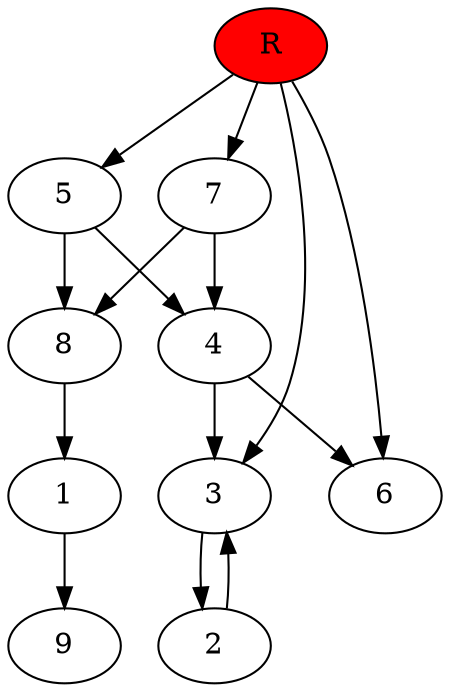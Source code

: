 digraph prb2146 {
	1
	2
	3
	4
	5
	6
	7
	8
	R [fillcolor="#ff0000" style=filled]
	1 -> 9
	2 -> 3
	3 -> 2
	4 -> 3
	4 -> 6
	5 -> 4
	5 -> 8
	7 -> 4
	7 -> 8
	8 -> 1
	R -> 3
	R -> 5
	R -> 6
	R -> 7
}
